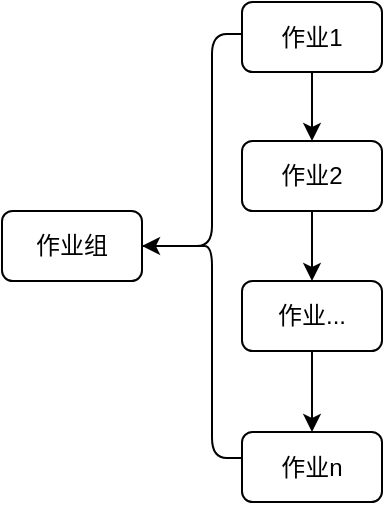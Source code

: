 <mxfile version="17.1.1" type="github">
  <diagram id="DH39zFTLvxtNQJTTqBNM" name="Page-1">
    <mxGraphModel dx="692" dy="518" grid="1" gridSize="10" guides="1" tooltips="1" connect="1" arrows="1" fold="1" page="1" pageScale="1" pageWidth="827" pageHeight="1169" math="0" shadow="0">
      <root>
        <mxCell id="0" />
        <mxCell id="1" parent="0" />
        <mxCell id="IF0mwBfRMDKoN6iiAFlL-25" style="edgeStyle=orthogonalEdgeStyle;rounded=0;orthogonalLoop=1;jettySize=auto;html=1;exitX=0.1;exitY=0.5;exitDx=0;exitDy=0;exitPerimeter=0;endArrow=classic;endFill=1;" edge="1" parent="1" source="-bNfGebxw_dNtSYAj0pV-8" target="-bNfGebxw_dNtSYAj0pV-10">
          <mxGeometry relative="1" as="geometry" />
        </mxCell>
        <mxCell id="-bNfGebxw_dNtSYAj0pV-8" value="" style="shape=curlyBracket;whiteSpace=wrap;html=1;rounded=1;" parent="1" vertex="1">
          <mxGeometry x="150" y="191" width="30" height="212" as="geometry" />
        </mxCell>
        <mxCell id="-bNfGebxw_dNtSYAj0pV-10" value="作业组" style="whiteSpace=wrap;html=1;rounded=1;" parent="1" vertex="1">
          <mxGeometry x="60" y="279.5" width="70" height="35" as="geometry" />
        </mxCell>
        <mxCell id="IF0mwBfRMDKoN6iiAFlL-2" value="" style="edgeStyle=orthogonalEdgeStyle;rounded=0;orthogonalLoop=1;jettySize=auto;html=1;" edge="1" parent="1" source="-bNfGebxw_dNtSYAj0pV-17" target="IF0mwBfRMDKoN6iiAFlL-1">
          <mxGeometry relative="1" as="geometry" />
        </mxCell>
        <mxCell id="-bNfGebxw_dNtSYAj0pV-17" value="作业1" style="whiteSpace=wrap;html=1;rounded=1;" parent="1" vertex="1">
          <mxGeometry x="180" y="175" width="70" height="35" as="geometry" />
        </mxCell>
        <mxCell id="IF0mwBfRMDKoN6iiAFlL-4" value="" style="edgeStyle=orthogonalEdgeStyle;rounded=0;orthogonalLoop=1;jettySize=auto;html=1;" edge="1" parent="1" source="IF0mwBfRMDKoN6iiAFlL-1" target="IF0mwBfRMDKoN6iiAFlL-3">
          <mxGeometry relative="1" as="geometry" />
        </mxCell>
        <mxCell id="IF0mwBfRMDKoN6iiAFlL-1" value="作业2" style="whiteSpace=wrap;html=1;rounded=1;" vertex="1" parent="1">
          <mxGeometry x="180" y="244.5" width="70" height="35" as="geometry" />
        </mxCell>
        <mxCell id="IF0mwBfRMDKoN6iiAFlL-6" value="" style="edgeStyle=orthogonalEdgeStyle;rounded=0;orthogonalLoop=1;jettySize=auto;html=1;" edge="1" parent="1" source="IF0mwBfRMDKoN6iiAFlL-3" target="IF0mwBfRMDKoN6iiAFlL-5">
          <mxGeometry relative="1" as="geometry" />
        </mxCell>
        <mxCell id="IF0mwBfRMDKoN6iiAFlL-3" value="作业..." style="whiteSpace=wrap;html=1;rounded=1;" vertex="1" parent="1">
          <mxGeometry x="180" y="314.5" width="70" height="35" as="geometry" />
        </mxCell>
        <mxCell id="IF0mwBfRMDKoN6iiAFlL-5" value="作业n" style="whiteSpace=wrap;html=1;rounded=1;" vertex="1" parent="1">
          <mxGeometry x="180" y="390" width="70" height="35" as="geometry" />
        </mxCell>
      </root>
    </mxGraphModel>
  </diagram>
</mxfile>
